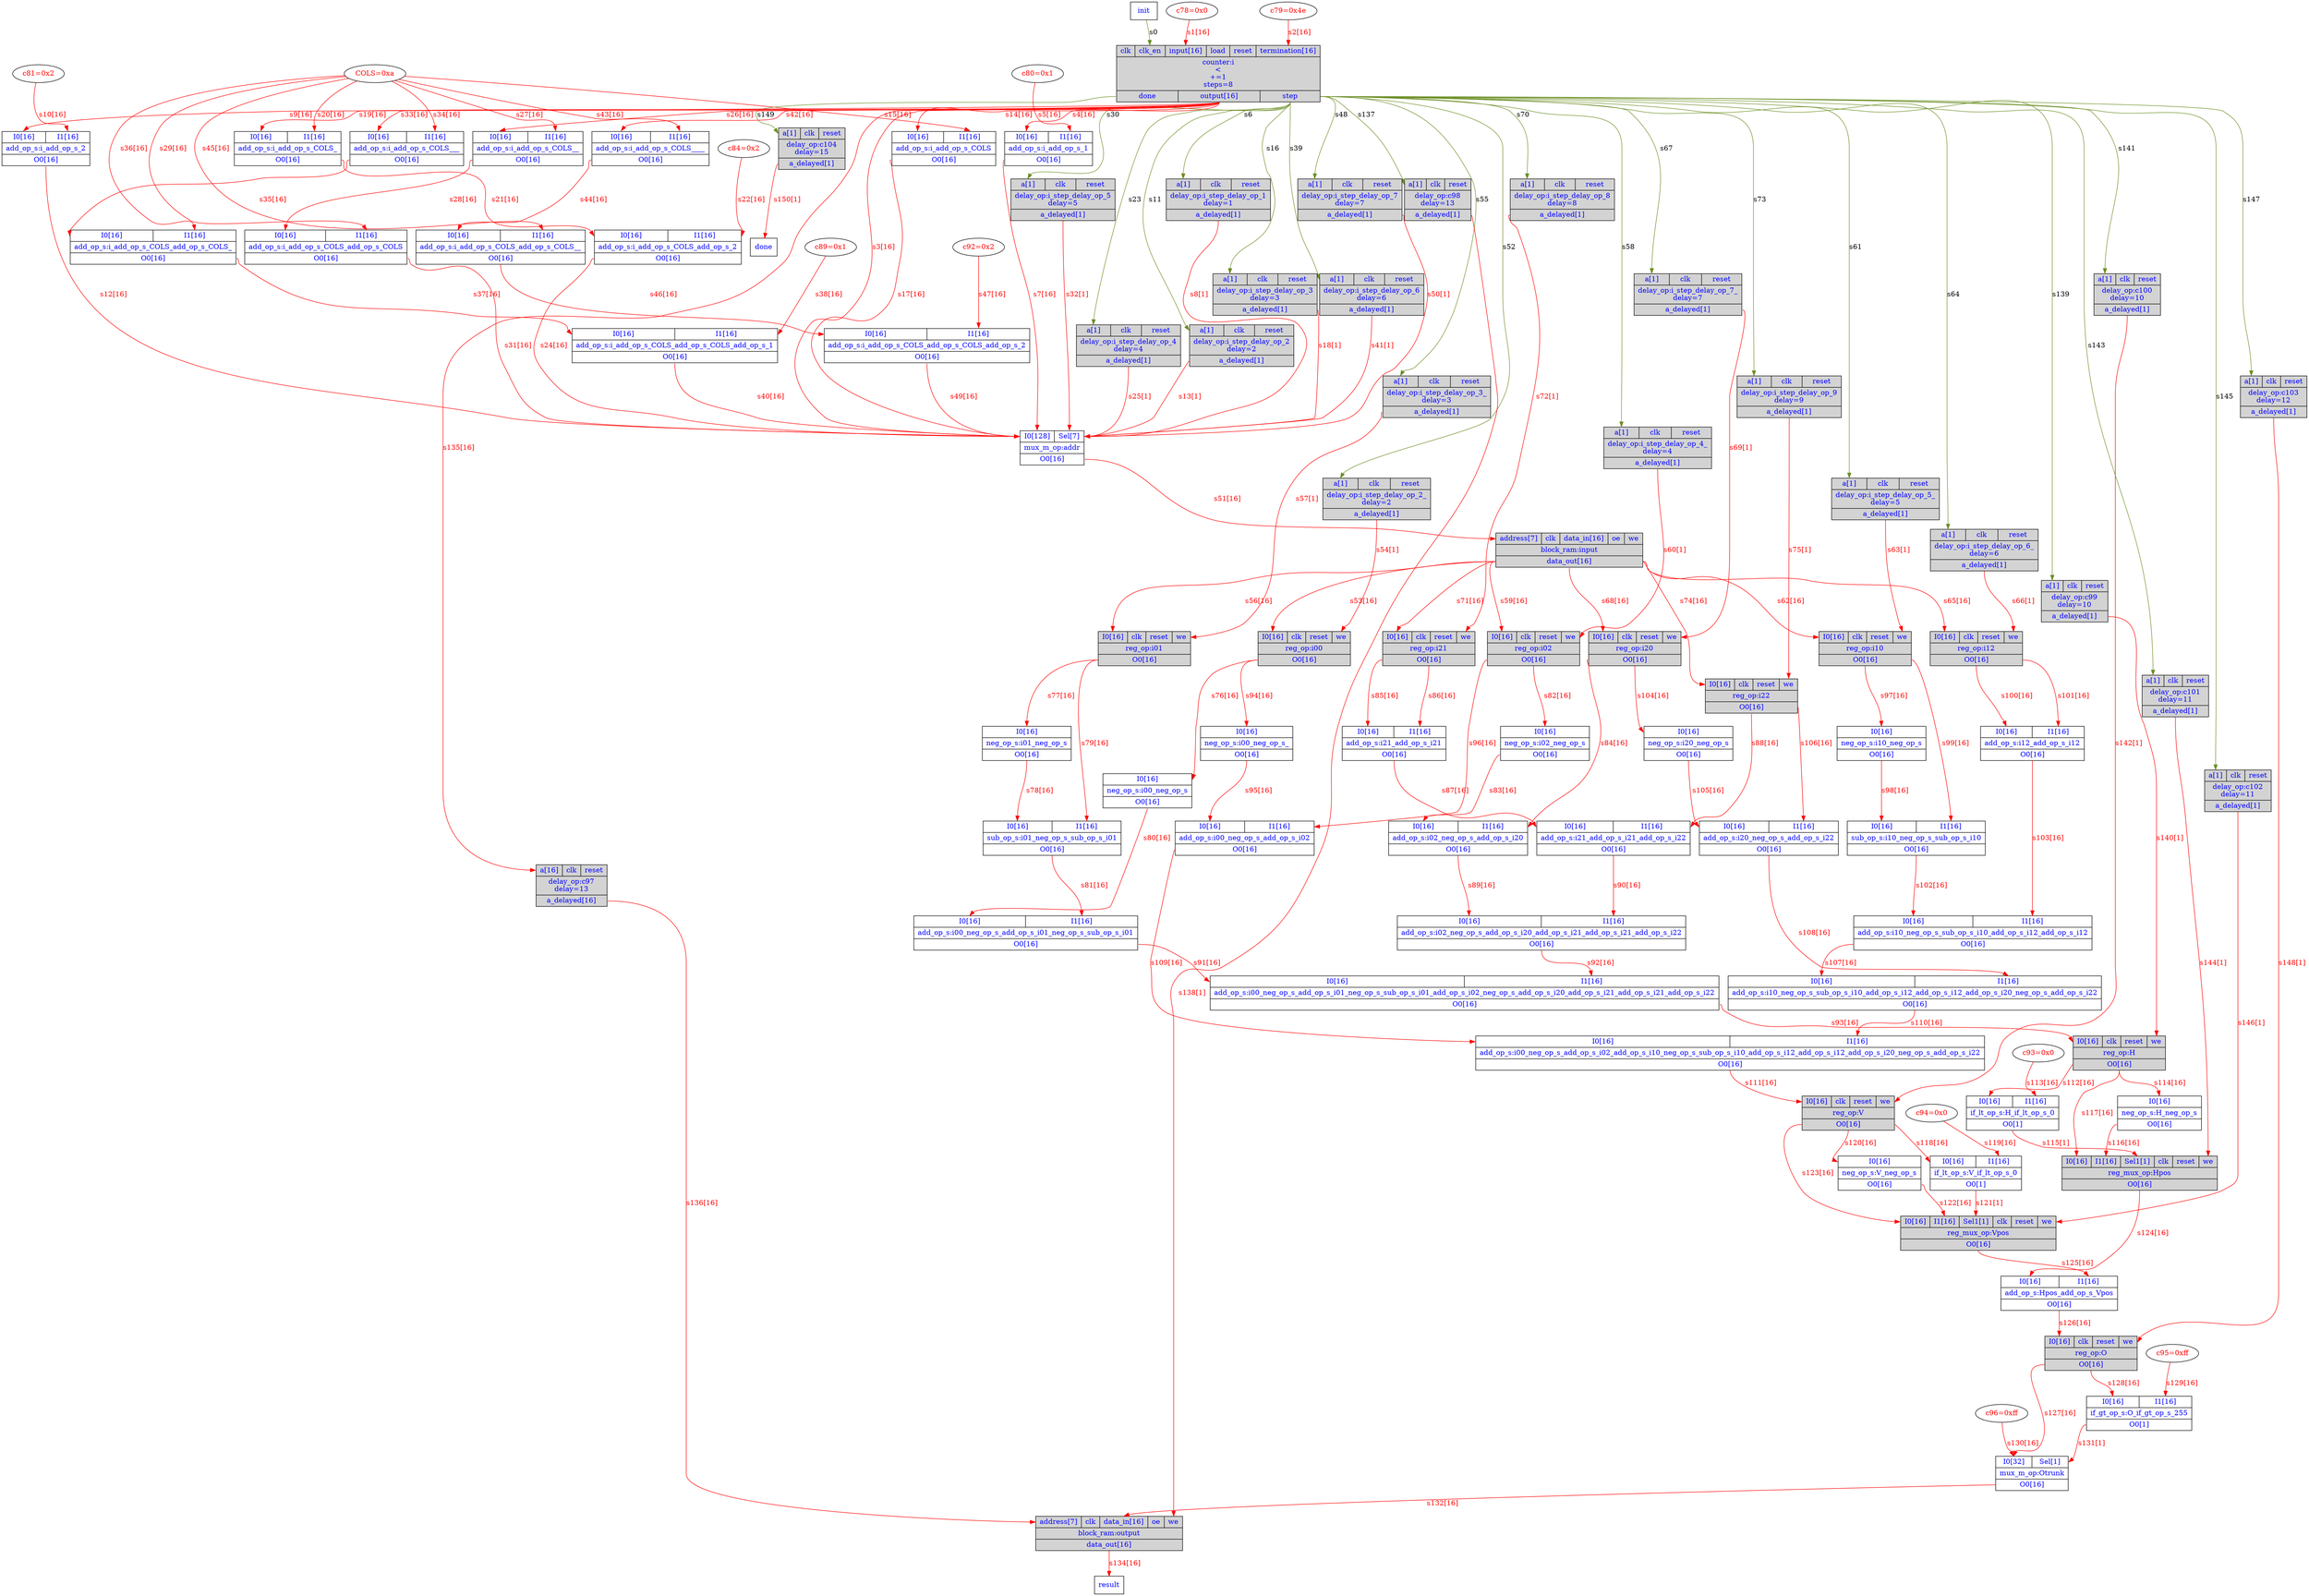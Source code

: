 digraph sobel {
	// Components (Nodes)
	"result" [shape=msquare fontcolor=blue label="result"];
	"c100" [shape=record, fontcolor=blue, style="filled", fillcolor="lightgray", label="{{<a>a[1]|<clk>clk|<reset>reset}|delay_op:c100\ndelay=10|{<a_delayed>a_delayed[1]}}"];
	"output" [shape=record, fontcolor=blue, style="filled", fillcolor="lightgray", label="{{<address>address[7]|<clk>clk|<data_in>data_in[16]|<oe>oe|<we>we}|block_ram:output|{<data_out>data_out[16]}}"];
	"c89" [fontcolor=red label="c89=0x1"];
	"i12" [shape=record, fontcolor=blue, style="filled", fillcolor="lightgray", label="{{<I0>I0[16]|<clk>clk|<reset>reset|<we>we}|reg_op:i12|{<O0>O0[16]}}"];
	"COLS" [fontcolor=red label="COLS=0xa"];
	"c104" [shape=record, fontcolor=blue, style="filled", fillcolor="lightgray", label="{{<a>a[1]|<clk>clk|<reset>reset}|delay_op:c104\ndelay=15|{<a_delayed>a_delayed[1]}}"];
	"i_step_delay_op_8" [shape=record, fontcolor=blue, style="filled", fillcolor="lightgray", label="{{<a>a[1]|<clk>clk|<reset>reset}|delay_op:i_step_delay_op_8\ndelay=8|{<a_delayed>a_delayed[1]}}"];
	"i_step_delay_op_5" [shape=record, fontcolor=blue, style="filled", fillcolor="lightgray", label="{{<a>a[1]|<clk>clk|<reset>reset}|delay_op:i_step_delay_op_5\ndelay=5|{<a_delayed>a_delayed[1]}}"];
	"i_step_delay_op_6" [shape=record, fontcolor=blue, style="filled", fillcolor="lightgray", label="{{<a>a[1]|<clk>clk|<reset>reset}|delay_op:i_step_delay_op_6\ndelay=6|{<a_delayed>a_delayed[1]}}"];
	"i20_neg_op_s_add_op_s_i22" [shape=record, fontcolor=blue, label="{{<I0>I0[16]|<I1>I1[16]}|add_op_s:i20_neg_op_s_add_op_s_i22|{<O0>O0[16]}}"];
	"i01" [shape=record, fontcolor=blue, style="filled", fillcolor="lightgray", label="{{<I0>I0[16]|<clk>clk|<reset>reset|<we>we}|reg_op:i01|{<O0>O0[16]}}"];
	"H_neg_op_s" [shape=record, fontcolor=blue, label="{{<I0>I0[16]}|neg_op_s:H_neg_op_s|{<O0>O0[16]}}"];
	"i00_neg_op_s_add_op_s_i02_add_op_s_i10_neg_op_s_sub_op_s_i10_add_op_s_i12_add_op_s_i12_add_op_s_i20_neg_op_s_add_op_s_i22" [shape=record, fontcolor=blue, label="{{<I0>I0[16]|<I1>I1[16]}|add_op_s:i00_neg_op_s_add_op_s_i02_add_op_s_i10_neg_op_s_sub_op_s_i10_add_op_s_i12_add_op_s_i12_add_op_s_i20_neg_op_s_add_op_s_i22|{<O0>O0[16]}}"];
	"V_if_lt_op_s_0" [shape=record, fontcolor=blue, label="{{<I0>I0[16]|<I1>I1[16]}|if_lt_op_s:V_if_lt_op_s_0|{<O0>O0[1]}}"];
	"H" [shape=record, fontcolor=blue, style="filled", fillcolor="lightgray", label="{{<I0>I0[16]|<clk>clk|<reset>reset|<we>we}|reg_op:H|{<O0>O0[16]}}"];
	"i" [shape=record, fontcolor=blue, style="filled", fillcolor="lightgray", label="{{<clk>clk|<clk_en>clk_en|<input>input[16]|<load>load|<reset>reset|<termination>termination[16]}|counter:i\n\<\n+=1\nsteps=8|{<done>done|<output>output[16]|<step>step}}"];
	"COLS" [fontcolor=red label="COLS=0xa"];
	"i_add_op_s_COLS__" [shape=record, fontcolor=blue, label="{{<I0>I0[16]|<I1>I1[16]}|add_op_s:i_add_op_s_COLS__|{<O0>O0[16]}}"];
	"c102" [shape=record, fontcolor=blue, style="filled", fillcolor="lightgray", label="{{<a>a[1]|<clk>clk|<reset>reset}|delay_op:c102\ndelay=11|{<a_delayed>a_delayed[1]}}"];
	"i_add_op_s_COLS_add_op_s_COLS_" [shape=record, fontcolor=blue, label="{{<I0>I0[16]|<I1>I1[16]}|add_op_s:i_add_op_s_COLS_add_op_s_COLS_|{<O0>O0[16]}}"];
	"i02_neg_op_s" [shape=record, fontcolor=blue, label="{{<I0>I0[16]}|neg_op_s:i02_neg_op_s|{<O0>O0[16]}}"];
	"i01_neg_op_s_sub_op_s_i01" [shape=record, fontcolor=blue, label="{{<I0>I0[16]|<I1>I1[16]}|sub_op_s:i01_neg_op_s_sub_op_s_i01|{<O0>O0[16]}}"];
	"i00_neg_op_s" [shape=record, fontcolor=blue, label="{{<I0>I0[16]}|neg_op_s:i00_neg_op_s|{<O0>O0[16]}}"];
	"i21_add_op_s_i21" [shape=record, fontcolor=blue, label="{{<I0>I0[16]|<I1>I1[16]}|add_op_s:i21_add_op_s_i21|{<O0>O0[16]}}"];
	"c81" [fontcolor=red label="c81=0x2"];
	"COLS" [fontcolor=red label="COLS=0xa"];
	"i_step_delay_op_2" [shape=record, fontcolor=blue, style="filled", fillcolor="lightgray", label="{{<a>a[1]|<clk>clk|<reset>reset}|delay_op:i_step_delay_op_2\ndelay=2|{<a_delayed>a_delayed[1]}}"];
	"i_add_op_s_COLS_add_op_s_2" [shape=record, fontcolor=blue, label="{{<I0>I0[16]|<I1>I1[16]}|add_op_s:i_add_op_s_COLS_add_op_s_2|{<O0>O0[16]}}"];
	"c96" [fontcolor=red label="c96=0xff"];
	"i_add_op_s_COLS_add_op_s_COLS_add_op_s_2" [shape=record, fontcolor=blue, label="{{<I0>I0[16]|<I1>I1[16]}|add_op_s:i_add_op_s_COLS_add_op_s_COLS_add_op_s_2|{<O0>O0[16]}}"];
	"i_step_delay_op_4_" [shape=record, fontcolor=blue, style="filled", fillcolor="lightgray", label="{{<a>a[1]|<clk>clk|<reset>reset}|delay_op:i_step_delay_op_4_\ndelay=4|{<a_delayed>a_delayed[1]}}"];
	"i10_neg_op_s_sub_op_s_i10" [shape=record, fontcolor=blue, label="{{<I0>I0[16]|<I1>I1[16]}|sub_op_s:i10_neg_op_s_sub_op_s_i10|{<O0>O0[16]}}"];
	"i00_neg_op_s_add_op_s_i02" [shape=record, fontcolor=blue, label="{{<I0>I0[16]|<I1>I1[16]}|add_op_s:i00_neg_op_s_add_op_s_i02|{<O0>O0[16]}}"];
	"i00_neg_op_s_add_op_s_i01_neg_op_s_sub_op_s_i01_add_op_s_i02_neg_op_s_add_op_s_i20_add_op_s_i21_add_op_s_i21_add_op_s_i22" [shape=record, fontcolor=blue, label="{{<I0>I0[16]|<I1>I1[16]}|add_op_s:i00_neg_op_s_add_op_s_i01_neg_op_s_sub_op_s_i01_add_op_s_i02_neg_op_s_add_op_s_i20_add_op_s_i21_add_op_s_i21_add_op_s_i22|{<O0>O0[16]}}"];
	"i10_neg_op_s_sub_op_s_i10_add_op_s_i12_add_op_s_i12" [shape=record, fontcolor=blue, label="{{<I0>I0[16]|<I1>I1[16]}|add_op_s:i10_neg_op_s_sub_op_s_i10_add_op_s_i12_add_op_s_i12|{<O0>O0[16]}}"];
	"O" [shape=record, fontcolor=blue, style="filled", fillcolor="lightgray", label="{{<I0>I0[16]|<clk>clk|<reset>reset|<we>we}|reg_op:O|{<O0>O0[16]}}"];
	"i20" [shape=record, fontcolor=blue, style="filled", fillcolor="lightgray", label="{{<I0>I0[16]|<clk>clk|<reset>reset|<we>we}|reg_op:i20|{<O0>O0[16]}}"];
	"i22" [shape=record, fontcolor=blue, style="filled", fillcolor="lightgray", label="{{<I0>I0[16]|<clk>clk|<reset>reset|<we>we}|reg_op:i22|{<O0>O0[16]}}"];
	"done" [shape=msquare fontcolor=blue label="done"];
	"COLS" [fontcolor=red label="COLS=0xa"];
	"c92" [fontcolor=red label="c92=0x2"];
	"i_step_delay_op_1" [shape=record, fontcolor=blue, style="filled", fillcolor="lightgray", label="{{<a>a[1]|<clk>clk|<reset>reset}|delay_op:i_step_delay_op_1\ndelay=1|{<a_delayed>a_delayed[1]}}"];
	"c98" [shape=record, fontcolor=blue, style="filled", fillcolor="lightgray", label="{{<a>a[1]|<clk>clk|<reset>reset}|delay_op:c98\ndelay=13|{<a_delayed>a_delayed[1]}}"];
	"i_step_delay_op_3" [shape=record, fontcolor=blue, style="filled", fillcolor="lightgray", label="{{<a>a[1]|<clk>clk|<reset>reset}|delay_op:i_step_delay_op_3\ndelay=3|{<a_delayed>a_delayed[1]}}"];
	"c94" [fontcolor=red label="c94=0x0"];
	"i21_add_op_s_i21_add_op_s_i22" [shape=record, fontcolor=blue, label="{{<I0>I0[16]|<I1>I1[16]}|add_op_s:i21_add_op_s_i21_add_op_s_i22|{<O0>O0[16]}}"];
	"i_step_delay_op_6_" [shape=record, fontcolor=blue, style="filled", fillcolor="lightgray", label="{{<a>a[1]|<clk>clk|<reset>reset}|delay_op:i_step_delay_op_6_\ndelay=6|{<a_delayed>a_delayed[1]}}"];
	"i_step_delay_op_2_" [shape=record, fontcolor=blue, style="filled", fillcolor="lightgray", label="{{<a>a[1]|<clk>clk|<reset>reset}|delay_op:i_step_delay_op_2_\ndelay=2|{<a_delayed>a_delayed[1]}}"];
	"Hpos_add_op_s_Vpos" [shape=record, fontcolor=blue, label="{{<I0>I0[16]|<I1>I1[16]}|add_op_s:Hpos_add_op_s_Vpos|{<O0>O0[16]}}"];
	"Otrunk" [shape=record, fontcolor=blue, label="{{<I0>I0[32]|<Sel>Sel[1]}|mux_m_op:Otrunk|{<O0>O0[16]}}"];
	"c79" [fontcolor=red label="c79=0x4e"];
	"i20_neg_op_s" [shape=record, fontcolor=blue, label="{{<I0>I0[16]}|neg_op_s:i20_neg_op_s|{<O0>O0[16]}}"];
	"i02_neg_op_s_add_op_s_i20" [shape=record, fontcolor=blue, label="{{<I0>I0[16]|<I1>I1[16]}|add_op_s:i02_neg_op_s_add_op_s_i20|{<O0>O0[16]}}"];
	"i01_neg_op_s" [shape=record, fontcolor=blue, label="{{<I0>I0[16]}|neg_op_s:i01_neg_op_s|{<O0>O0[16]}}"];
	"i_add_op_s_COLS_add_op_s_COLS" [shape=record, fontcolor=blue, label="{{<I0>I0[16]|<I1>I1[16]}|add_op_s:i_add_op_s_COLS_add_op_s_COLS|{<O0>O0[16]}}"];
	"c103" [shape=record, fontcolor=blue, style="filled", fillcolor="lightgray", label="{{<a>a[1]|<clk>clk|<reset>reset}|delay_op:c103\ndelay=12|{<a_delayed>a_delayed[1]}}"];
	"i_add_op_s_COLS_add_op_s_COLS_add_op_s_1" [shape=record, fontcolor=blue, label="{{<I0>I0[16]|<I1>I1[16]}|add_op_s:i_add_op_s_COLS_add_op_s_COLS_add_op_s_1|{<O0>O0[16]}}"];
	"i_step_delay_op_4" [shape=record, fontcolor=blue, style="filled", fillcolor="lightgray", label="{{<a>a[1]|<clk>clk|<reset>reset}|delay_op:i_step_delay_op_4\ndelay=4|{<a_delayed>a_delayed[1]}}"];
	"COLS" [fontcolor=red label="COLS=0xa"];
	"c84" [fontcolor=red label="c84=0x2"];
	"COLS" [fontcolor=red label="COLS=0xa"];
	"COLS" [fontcolor=red label="COLS=0xa"];
	"i00_neg_op_s_add_op_s_i01_neg_op_s_sub_op_s_i01" [shape=record, fontcolor=blue, label="{{<I0>I0[16]|<I1>I1[16]}|add_op_s:i00_neg_op_s_add_op_s_i01_neg_op_s_sub_op_s_i01|{<O0>O0[16]}}"];
	"i_add_op_s_COLS___" [shape=record, fontcolor=blue, label="{{<I0>I0[16]|<I1>I1[16]}|add_op_s:i_add_op_s_COLS___|{<O0>O0[16]}}"];
	"i_add_op_s_COLS____" [shape=record, fontcolor=blue, label="{{<I0>I0[16]|<I1>I1[16]}|add_op_s:i_add_op_s_COLS____|{<O0>O0[16]}}"];
	"i_step_delay_op_9" [shape=record, fontcolor=blue, style="filled", fillcolor="lightgray", label="{{<a>a[1]|<clk>clk|<reset>reset}|delay_op:i_step_delay_op_9\ndelay=9|{<a_delayed>a_delayed[1]}}"];
	"input" [shape=record, fontcolor=blue, style="filled", fillcolor="lightgray", label="{{<address>address[7]|<clk>clk|<data_in>data_in[16]|<oe>oe|<we>we}|block_ram:input|{<data_out>data_out[16]}}"];
	"addr" [shape=record, fontcolor=blue, label="{{<I0>I0[128]|<Sel>Sel[7]}|mux_m_op:addr|{<O0>O0[16]}}"];
	"i10" [shape=record, fontcolor=blue, style="filled", fillcolor="lightgray", label="{{<I0>I0[16]|<clk>clk|<reset>reset|<we>we}|reg_op:i10|{<O0>O0[16]}}"];
	"i00" [shape=record, fontcolor=blue, style="filled", fillcolor="lightgray", label="{{<I0>I0[16]|<clk>clk|<reset>reset|<we>we}|reg_op:i00|{<O0>O0[16]}}"];
	"c101" [shape=record, fontcolor=blue, style="filled", fillcolor="lightgray", label="{{<a>a[1]|<clk>clk|<reset>reset}|delay_op:c101\ndelay=11|{<a_delayed>a_delayed[1]}}"];
	"c99" [shape=record, fontcolor=blue, style="filled", fillcolor="lightgray", label="{{<a>a[1]|<clk>clk|<reset>reset}|delay_op:c99\ndelay=10|{<a_delayed>a_delayed[1]}}"];
	"i10_neg_op_s_sub_op_s_i10_add_op_s_i12_add_op_s_i12_add_op_s_i20_neg_op_s_add_op_s_i22" [shape=record, fontcolor=blue, label="{{<I0>I0[16]|<I1>I1[16]}|add_op_s:i10_neg_op_s_sub_op_s_i10_add_op_s_i12_add_op_s_i12_add_op_s_i20_neg_op_s_add_op_s_i22|{<O0>O0[16]}}"];
	"V_neg_op_s" [shape=record, fontcolor=blue, label="{{<I0>I0[16]}|neg_op_s:V_neg_op_s|{<O0>O0[16]}}"];
	"H_if_lt_op_s_0" [shape=record, fontcolor=blue, label="{{<I0>I0[16]|<I1>I1[16]}|if_lt_op_s:H_if_lt_op_s_0|{<O0>O0[1]}}"];
	"Hpos" [shape=record, fontcolor=blue, style="filled", fillcolor="lightgray", label="{{<I0>I0[16]|<I1>I1[16]|<Sel1>Sel1[1]|<clk>clk|<reset>reset|<we>we}|reg_mux_op:Hpos|{<O0>O0[16]}}"];
	"i10_neg_op_s" [shape=record, fontcolor=blue, label="{{<I0>I0[16]}|neg_op_s:i10_neg_op_s|{<O0>O0[16]}}"];
	"i_step_delay_op_3_" [shape=record, fontcolor=blue, style="filled", fillcolor="lightgray", label="{{<a>a[1]|<clk>clk|<reset>reset}|delay_op:i_step_delay_op_3_\ndelay=3|{<a_delayed>a_delayed[1]}}"];
	"i_step_delay_op_7_" [shape=record, fontcolor=blue, style="filled", fillcolor="lightgray", label="{{<a>a[1]|<clk>clk|<reset>reset}|delay_op:i_step_delay_op_7_\ndelay=7|{<a_delayed>a_delayed[1]}}"];
	"i02_neg_op_s_add_op_s_i20_add_op_s_i21_add_op_s_i21_add_op_s_i22" [shape=record, fontcolor=blue, label="{{<I0>I0[16]|<I1>I1[16]}|add_op_s:i02_neg_op_s_add_op_s_i20_add_op_s_i21_add_op_s_i21_add_op_s_i22|{<O0>O0[16]}}"];
	"i_add_op_s_COLS_" [shape=record, fontcolor=blue, label="{{<I0>I0[16]|<I1>I1[16]}|add_op_s:i_add_op_s_COLS_|{<O0>O0[16]}}"];
	"i_add_op_s_1" [shape=record, fontcolor=blue, label="{{<I0>I0[16]|<I1>I1[16]}|add_op_s:i_add_op_s_1|{<O0>O0[16]}}"];
	"i_add_op_s_2" [shape=record, fontcolor=blue, label="{{<I0>I0[16]|<I1>I1[16]}|add_op_s:i_add_op_s_2|{<O0>O0[16]}}"];
	"i_add_op_s_COLS" [shape=record, fontcolor=blue, label="{{<I0>I0[16]|<I1>I1[16]}|add_op_s:i_add_op_s_COLS|{<O0>O0[16]}}"];
	"O_if_gt_op_s_255" [shape=record, fontcolor=blue, label="{{<I0>I0[16]|<I1>I1[16]}|if_gt_op_s:O_if_gt_op_s_255|{<O0>O0[1]}}"];
	"c80" [fontcolor=red label="c80=0x1"];
	"c78" [fontcolor=red label="c78=0x0"];
	"Vpos" [shape=record, fontcolor=blue, style="filled", fillcolor="lightgray", label="{{<I0>I0[16]|<I1>I1[16]|<Sel1>Sel1[1]|<clk>clk|<reset>reset|<we>we}|reg_mux_op:Vpos|{<O0>O0[16]}}"];
	"i12_add_op_s_i12" [shape=record, fontcolor=blue, label="{{<I0>I0[16]|<I1>I1[16]}|add_op_s:i12_add_op_s_i12|{<O0>O0[16]}}"];
	"i00_neg_op_s_" [shape=record, fontcolor=blue, label="{{<I0>I0[16]}|neg_op_s:i00_neg_op_s_|{<O0>O0[16]}}"];
	"i_step_delay_op_7" [shape=record, fontcolor=blue, style="filled", fillcolor="lightgray", label="{{<a>a[1]|<clk>clk|<reset>reset}|delay_op:i_step_delay_op_7\ndelay=7|{<a_delayed>a_delayed[1]}}"];
	"i_step_delay_op_5_" [shape=record, fontcolor=blue, style="filled", fillcolor="lightgray", label="{{<a>a[1]|<clk>clk|<reset>reset}|delay_op:i_step_delay_op_5_\ndelay=5|{<a_delayed>a_delayed[1]}}"];
	"i_add_op_s_COLS_add_op_s_COLS__" [shape=record, fontcolor=blue, label="{{<I0>I0[16]|<I1>I1[16]}|add_op_s:i_add_op_s_COLS_add_op_s_COLS__|{<O0>O0[16]}}"];
	"c95" [fontcolor=red label="c95=0xff"];
	"c93" [fontcolor=red label="c93=0x0"];
	"c97" [shape=record, fontcolor=blue, style="filled", fillcolor="lightgray", label="{{<a>a[16]|<clk>clk|<reset>reset}|delay_op:c97\ndelay=13|{<a_delayed>a_delayed[16]}}"];
	"COLS" [fontcolor=red label="COLS=0xa"];
	"i02" [shape=record, fontcolor=blue, style="filled", fillcolor="lightgray", label="{{<I0>I0[16]|<clk>clk|<reset>reset|<we>we}|reg_op:i02|{<O0>O0[16]}}"];
	"V" [shape=record, fontcolor=blue, style="filled", fillcolor="lightgray", label="{{<I0>I0[16]|<clk>clk|<reset>reset|<we>we}|reg_op:V|{<O0>O0[16]}}"];
	"i21" [shape=record, fontcolor=blue, style="filled", fillcolor="lightgray", label="{{<I0>I0[16]|<clk>clk|<reset>reset|<we>we}|reg_op:i21|{<O0>O0[16]}}"];
	"init" [shape=msquare fontcolor=blue label="init"];

	// Signals (Edges)
	"init" -> "i":clk_en [label="s0" color=olivedrab];
	"i12":O0 -> "i12_add_op_s_i12":I0 [label="s100[16]" color=red fontcolor=red];
	"i":step -> "i_step_delay_op_2":a [label="s11" color=olivedrab];
	"i02_neg_op_s_add_op_s_i20":O0 -> "i02_neg_op_s_add_op_s_i20_add_op_s_i21_add_op_s_i21_add_op_s_i22":I0 [label="s89[16]" color=red fontcolor=red];
	"COLS" -> "i_add_op_s_COLS":I1 [label="s15[16]" color=red fontcolor=red];
	"i21":O0 -> "i21_add_op_s_i21":I0 [label="s85[16]" color=red fontcolor=red];
	"c94" -> "V_if_lt_op_s_0":I1 [label="s119[16]" color=red fontcolor=red];
	"i20":O0 -> "i20_neg_op_s":I0 [label="s104[16]" color=red fontcolor=red];
	"COLS" -> "i_add_op_s_COLS_add_op_s_COLS__":I1 [label="s45[16]" color=red fontcolor=red];
	"i":step -> "i_step_delay_op_5":a [label="s30" color=olivedrab];
	"COLS" -> "i_add_op_s_COLS___":I1 [label="s34[16]" color=red fontcolor=red];
	"i":step -> "i_step_delay_op_6_":a [label="s64" color=olivedrab];
	"V":O0 -> "Vpos":I0 [label="s123[16]" color=red fontcolor=red];
	"V_if_lt_op_s_0":O0 -> "Vpos":Sel1 [label="s121[1]" color=red fontcolor=red];
	"Vpos":O0 -> "Hpos_add_op_s_Vpos":I1 [label="s125[16]" color=red fontcolor=red];
	"i":output -> "i_add_op_s_2":I0 [label="s9[16]" color=red fontcolor=red];
	"input":data_out -> "i20":I0 [label="s68[16]" color=red fontcolor=red];
	"i_step_delay_op_6_":a_delayed -> "i12":we [label="s66[1]" color=red fontcolor=red];
	"i":step -> "i_step_delay_op_8":a [label="s70" color=olivedrab];
	"i_step_delay_op_2":a_delayed -> "addr":Sel [label="s13[1]" color=red fontcolor=red];
	"i_add_op_s_COLS":O0 -> "addr":I0 [label="s17[16]" color=red fontcolor=red];
	"i21_add_op_s_i21":O0 -> "i21_add_op_s_i21_add_op_s_i22":I0 [label="s87[16]" color=red fontcolor=red];
	"i_add_op_s_COLS__":O0 -> "i_add_op_s_COLS_add_op_s_COLS":I0 [label="s28[16]" color=red fontcolor=red];
	"i10_neg_op_s_sub_op_s_i10":O0 -> "i10_neg_op_s_sub_op_s_i10_add_op_s_i12_add_op_s_i12":I0 [label="s102[16]" color=red fontcolor=red];
	"H":O0 -> "Hpos":I0 [label="s117[16]" color=red fontcolor=red];
	"i_step_delay_op_5":a_delayed -> "addr":Sel [label="s32[1]" color=red fontcolor=red];
	"i22":O0 -> "i20_neg_op_s_add_op_s_i22":I1 [label="s106[16]" color=red fontcolor=red];
	"addr":O0 -> "input":address [label="s51[16]" color=red fontcolor=red];
	"i_add_op_s_COLS_add_op_s_COLS_add_op_s_2":O0 -> "addr":I0 [label="s49[16]" color=red fontcolor=red];
	"c92" -> "i_add_op_s_COLS_add_op_s_COLS_add_op_s_2":I1 [label="s47[16]" color=red fontcolor=red];
	"input":data_out -> "i00":I0 [label="s53[16]" color=red fontcolor=red];
	"c97":a_delayed -> "output":address [label="s136[16]" color=red fontcolor=red];
	"c98":a_delayed -> "output":we [label="s138[1]" color=red fontcolor=red];
	"c99":a_delayed -> "H":we [label="s140[1]" color=red fontcolor=red];
	"c100":a_delayed -> "V":we [label="s142[1]" color=red fontcolor=red];
	"i01_neg_op_s_sub_op_s_i01":O0 -> "i00_neg_op_s_add_op_s_i01_neg_op_s_sub_op_s_i01":I1 [label="s81[16]" color=red fontcolor=red];
	"i02_neg_op_s":O0 -> "i02_neg_op_s_add_op_s_i20":I0 [label="s83[16]" color=red fontcolor=red];
	"c84" -> "i_add_op_s_COLS_add_op_s_2":I1 [label="s22[16]" color=red fontcolor=red];
	"i":output -> "i_add_op_s_COLS__":I0 [label="s26[16]" color=red fontcolor=red];
	"i02":O0 -> "i00_neg_op_s_add_op_s_i02":I1 [label="s96[16]" color=red fontcolor=red];
	"i_add_op_s_COLS_add_op_s_COLS_":O0 -> "i_add_op_s_COLS_add_op_s_COLS_add_op_s_1":I0 [label="s37[16]" color=red fontcolor=red];
	"i00_neg_op_s_add_op_s_i02_add_op_s_i10_neg_op_s_sub_op_s_i10_add_op_s_i12_add_op_s_i12_add_op_s_i20_neg_op_s_add_op_s_i22":O0 -> "V":I0 [label="s111[16]" color=red fontcolor=red];
	"Hpos_add_op_s_Vpos":O0 -> "O":I0 [label="s126[16]" color=red fontcolor=red];
	"i_step_delay_op_6":a_delayed -> "addr":Sel [label="s41[1]" color=red fontcolor=red];
	"H_if_lt_op_s_0":O0 -> "Hpos":Sel1 [label="s115[1]" color=red fontcolor=red];
	"i_step_delay_op_4_":a_delayed -> "i02":we [label="s60[1]" color=red fontcolor=red];
	"i":step -> "i_step_delay_op_4_":a [label="s58" color=olivedrab];
	"input":data_out -> "i01":I0 [label="s56[16]" color=red fontcolor=red];
	"input":data_out -> "i10":I0 [label="s62[16]" color=red fontcolor=red];
	"i":step -> "c102":a [label="s145" color=olivedrab];
	"i":step -> "c103":a [label="s147" color=olivedrab];
	"i_add_op_s_1":O0 -> "addr":I0 [label="s7[16]" color=red fontcolor=red];
	"c80" -> "i_add_op_s_1":I1 [label="s5[16]" color=red fontcolor=red];
	"i":output -> "addr":I0 [label="s3[16]" color=red fontcolor=red];
	"c78" -> "i":input [label="s1[16]" color=red fontcolor=red];
	"i":done -> "c104":a [label="s149" color=olivedrab];
	"i21_add_op_s_i21_add_op_s_i22":O0 -> "i02_neg_op_s_add_op_s_i20_add_op_s_i21_add_op_s_i21_add_op_s_i22":I1 [label="s90[16]" color=red fontcolor=red];
	"i02_neg_op_s_add_op_s_i20_add_op_s_i21_add_op_s_i21_add_op_s_i22":O0 -> "i00_neg_op_s_add_op_s_i01_neg_op_s_sub_op_s_i01_add_op_s_i02_neg_op_s_add_op_s_i20_add_op_s_i21_add_op_s_i21_add_op_s_i22":I1 [label="s92[16]" color=red fontcolor=red];
	"i00_neg_op_s_add_op_s_i02":O0 -> "i00_neg_op_s_add_op_s_i02_add_op_s_i10_neg_op_s_sub_op_s_i10_add_op_s_i12_add_op_s_i12_add_op_s_i20_neg_op_s_add_op_s_i22":I0 [label="s109[16]" color=red fontcolor=red];
	"i10_neg_op_s":O0 -> "i10_neg_op_s_sub_op_s_i10":I0 [label="s98[16]" color=red fontcolor=red];
	"COLS" -> "i_add_op_s_COLS_":I1 [label="s20[16]" color=red fontcolor=red];
	"i_add_op_s_COLS_add_op_s_2":O0 -> "addr":I0 [label="s24[16]" color=red fontcolor=red];
	"i00":O0 -> "i00_neg_op_s_":I0 [label="s94[16]" color=red fontcolor=red];
	"O":O0 -> "O_if_gt_op_s_255":I0 [label="s128[16]" color=red fontcolor=red];
	"c93" -> "H_if_lt_op_s_0":I1 [label="s113[16]" color=red fontcolor=red];
	"i_step_delay_op_2_":a_delayed -> "i00":we [label="s54[1]" color=red fontcolor=red];
	"COLS" -> "i_add_op_s_COLS____":I1 [label="s43[16]" color=red fontcolor=red];
	"i":step -> "i_step_delay_op_6":a [label="s39" color=olivedrab];
	"i":step -> "i_step_delay_op_9":a [label="s73" color=olivedrab];
	"Otrunk":O0 -> "output":data_in [label="s132[16]" color=red fontcolor=red];
	"c96" -> "Otrunk":I0 [label="s130[16]" color=red fontcolor=red];
	"output":data_out -> "result" [label="s134[16]" color=red fontcolor=red];
	"i_step_delay_op_3":a_delayed -> "addr":Sel [label="s18[1]" color=red fontcolor=red];
	"i01":O0 -> "i01_neg_op_s":I0 [label="s77[16]" color=red fontcolor=red];
	"i_step_delay_op_9":a_delayed -> "i22":we [label="s75[1]" color=red fontcolor=red];
	"i01":O0 -> "i01_neg_op_s_sub_op_s_i01":I1 [label="s79[16]" color=red fontcolor=red];
	"i":step -> "c98":a [label="s137" color=olivedrab];
	"i_step_delay_op_5_":a_delayed -> "i10":we [label="s63[1]" color=red fontcolor=red];
	"V_neg_op_s":O0 -> "Vpos":I1 [label="s122[16]" color=red fontcolor=red];
	"i":step -> "i_step_delay_op_2_":a [label="s52" color=olivedrab];
	"i":step -> "i_step_delay_op_7":a [label="s48" color=olivedrab];
	"V":O0 -> "V_if_lt_op_s_0":I0 [label="s118[16]" color=red fontcolor=red];
	"i10_neg_op_s_sub_op_s_i10_add_op_s_i12_add_op_s_i12":O0 -> "i10_neg_op_s_sub_op_s_i10_add_op_s_i12_add_op_s_i12_add_op_s_i20_neg_op_s_add_op_s_i22":I0 [label="s107[16]" color=red fontcolor=red];
	"COLS" -> "i_add_op_s_COLS_add_op_s_COLS":I1 [label="s29[16]" color=red fontcolor=red];
	"i12_add_op_s_i12":O0 -> "i10_neg_op_s_sub_op_s_i10_add_op_s_i12_add_op_s_i12":I1 [label="s103[16]" color=red fontcolor=red];
	"i":output -> "i_add_op_s_COLS___":I0 [label="s33[16]" color=red fontcolor=red];
	"COLS" -> "i_add_op_s_COLS__":I1 [label="s27[16]" color=red fontcolor=red];
	"i21":O0 -> "i21_add_op_s_i21":I1 [label="s86[16]" color=red fontcolor=red];
	"i20":O0 -> "i02_neg_op_s_add_op_s_i20":I1 [label="s84[16]" color=red fontcolor=red];
	"i22":O0 -> "i21_add_op_s_i21_add_op_s_i22":I1 [label="s88[16]" color=red fontcolor=red];
	"i":step -> "c101":a [label="s143" color=olivedrab];
	"i02":O0 -> "i02_neg_op_s":I0 [label="s82[16]" color=red fontcolor=red];
	"i":step -> "c100":a [label="s141" color=olivedrab];
	"i":step -> "c99":a [label="s139" color=olivedrab];
	"V":O0 -> "V_neg_op_s":I0 [label="s120[16]" color=red fontcolor=red];
	"i":output -> "c97":a [label="s135[16]" color=red fontcolor=red];
	"i_step_delay_op_7":a_delayed -> "addr":Sel [label="s50[1]" color=red fontcolor=red];
	"Hpos":O0 -> "Hpos_add_op_s_Vpos":I0 [label="s124[16]" color=red fontcolor=red];
	"i_add_op_s_COLS_add_op_s_COLS":O0 -> "addr":I0 [label="s31[16]" color=red fontcolor=red];
	"i_add_op_s_COLS___":O0 -> "i_add_op_s_COLS_add_op_s_COLS_":I0 [label="s35[16]" color=red fontcolor=red];
	"i20_neg_op_s":O0 -> "i20_neg_op_s_add_op_s_i22":I0 [label="s105[16]" color=red fontcolor=red];
	"i_add_op_s_COLS_add_op_s_COLS__":O0 -> "i_add_op_s_COLS_add_op_s_COLS_add_op_s_2":I0 [label="s46[16]" color=red fontcolor=red];
	"i":output -> "i_add_op_s_COLS":I0 [label="s14[16]" color=red fontcolor=red];
	"c81" -> "i_add_op_s_2":I1 [label="s10[16]" color=red fontcolor=red];
	"i":step -> "i_step_delay_op_3":a [label="s16" color=olivedrab];
	"i_add_op_s_2":O0 -> "addr":I0 [label="s12[16]" color=red fontcolor=red];
	"i12":O0 -> "i12_add_op_s_i12":I1 [label="s101[16]" color=red fontcolor=red];
	"i10":O0 -> "i10_neg_op_s_sub_op_s_i10":I1 [label="s99[16]" color=red fontcolor=red];
	"input":data_out -> "i12":I0 [label="s65[16]" color=red fontcolor=red];
	"input":data_out -> "i21":I0 [label="s71[16]" color=red fontcolor=red];
	"i":step -> "i_step_delay_op_7_":a [label="s67" color=olivedrab];
	"i_step_delay_op_7_":a_delayed -> "i20":we [label="s69[1]" color=red fontcolor=red];
	"c101":a_delayed -> "Hpos":we [label="s144[1]" color=red fontcolor=red];
	"input":data_out -> "i02":I0 [label="s59[16]" color=red fontcolor=red];
	"i_add_op_s_COLS_add_op_s_COLS_add_op_s_1":O0 -> "addr":I0 [label="s40[16]" color=red fontcolor=red];
	"i_add_op_s_COLS____":O0 -> "i_add_op_s_COLS_add_op_s_COLS__":I0 [label="s44[16]" color=red fontcolor=red];
	"c95" -> "O_if_gt_op_s_255":I1 [label="s129[16]" color=red fontcolor=red];
	"H":O0 -> "H_neg_op_s":I0 [label="s114[16]" color=red fontcolor=red];
	"i":step -> "i_step_delay_op_3_":a [label="s55" color=olivedrab];
	"i_step_delay_op_4":a_delayed -> "addr":Sel [label="s25[1]" color=red fontcolor=red];
	"i":output -> "i_add_op_s_COLS_":I0 [label="s19[16]" color=red fontcolor=red];
	"i_add_op_s_COLS_":O0 -> "i_add_op_s_COLS_add_op_s_2":I0 [label="s21[16]" color=red fontcolor=red];
	"i10_neg_op_s_sub_op_s_i10_add_op_s_i12_add_op_s_i12_add_op_s_i20_neg_op_s_add_op_s_i22":O0 -> "i00_neg_op_s_add_op_s_i02_add_op_s_i10_neg_op_s_sub_op_s_i10_add_op_s_i12_add_op_s_i12_add_op_s_i20_neg_op_s_add_op_s_i22":I1 [label="s110[16]" color=red fontcolor=red];
	"i20_neg_op_s_add_op_s_i22":O0 -> "i10_neg_op_s_sub_op_s_i10_add_op_s_i12_add_op_s_i12_add_op_s_i20_neg_op_s_add_op_s_i22":I1 [label="s108[16]" color=red fontcolor=red];
	"i":step -> "i_step_delay_op_4":a [label="s23" color=olivedrab];
	"i00":O0 -> "i00_neg_op_s":I0 [label="s76[16]" color=red fontcolor=red];
	"input":data_out -> "i22":I0 [label="s74[16]" color=red fontcolor=red];
	"i00_neg_op_s":O0 -> "i00_neg_op_s_add_op_s_i01_neg_op_s_sub_op_s_i01":I0 [label="s80[16]" color=red fontcolor=red];
	"i01_neg_op_s":O0 -> "i01_neg_op_s_sub_op_s_i01":I0 [label="s78[16]" color=red fontcolor=red];
	"c102":a_delayed -> "Vpos":we [label="s146[1]" color=red fontcolor=red];
	"i_step_delay_op_8":a_delayed -> "i21":we [label="s72[1]" color=red fontcolor=red];
	"O_if_gt_op_s_255":O0 -> "Otrunk":Sel [label="s131[1]" color=red fontcolor=red];
	"i":step -> "i_step_delay_op_5_":a [label="s61" color=olivedrab];
	"i_step_delay_op_3_":a_delayed -> "i01":we [label="s57[1]" color=red fontcolor=red];
	"O":O0 -> "Otrunk":I0 [label="s127[16]" color=red fontcolor=red];
	"c89" -> "i_add_op_s_COLS_add_op_s_COLS_add_op_s_1":I1 [label="s38[16]" color=red fontcolor=red];
	"H_neg_op_s":O0 -> "Hpos":I1 [label="s116[16]" color=red fontcolor=red];
	"H":O0 -> "H_if_lt_op_s_0":I0 [label="s112[16]" color=red fontcolor=red];
	"i":output -> "i_add_op_s_COLS____":I0 [label="s42[16]" color=red fontcolor=red];
	"COLS" -> "i_add_op_s_COLS_add_op_s_COLS_":I1 [label="s36[16]" color=red fontcolor=red];
	"i00_neg_op_s_":O0 -> "i00_neg_op_s_add_op_s_i02":I0 [label="s95[16]" color=red fontcolor=red];
	"i00_neg_op_s_add_op_s_i01_neg_op_s_sub_op_s_i01_add_op_s_i02_neg_op_s_add_op_s_i20_add_op_s_i21_add_op_s_i21_add_op_s_i22":O0 -> "H":I0 [label="s93[16]" color=red fontcolor=red];
	"i10":O0 -> "i10_neg_op_s":I0 [label="s97[16]" color=red fontcolor=red];
	"i00_neg_op_s_add_op_s_i01_neg_op_s_sub_op_s_i01":O0 -> "i00_neg_op_s_add_op_s_i01_neg_op_s_sub_op_s_i01_add_op_s_i02_neg_op_s_add_op_s_i20_add_op_s_i21_add_op_s_i21_add_op_s_i22":I0 [label="s91[16]" color=red fontcolor=red];
	"c104":a_delayed -> "done" [label="s150[1]" color=red fontcolor=red];
	"c103":a_delayed -> "O":we [label="s148[1]" color=red fontcolor=red];
	"i_step_delay_op_1":a_delayed -> "addr":Sel [label="s8[1]" color=red fontcolor=red];
	"i":step -> "i_step_delay_op_1":a [label="s6" color=olivedrab];
	"i":output -> "i_add_op_s_1":I0 [label="s4[16]" color=red fontcolor=red];
	"c79" -> "i":termination [label="s2[16]" color=red fontcolor=red];
}